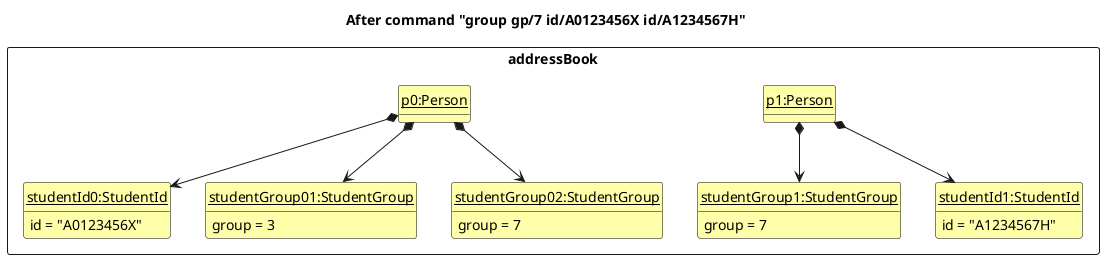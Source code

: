 @startuml
'https://plantuml.com/class-diagram

hide circle
hide methods

skinparam ClassFontColor #000000
skinparam ClassBorderColor #000000
skinparam ClassBackgroundColor #FFFFAA

title After command "group gp/7 id/A0123456X id/A1234567H"

package addressBook <<rectangle>> {

    class State1 as "<u>p0:Person</u>" {

    }

    class State2 as "<u>p1:Person</u>" {

    }

    class studentId0  as "<u>studentId0:StudentId</u>" {
        id = "A0123456X"
    }

    class studentId1 as "<u>studentId1:StudentId</u>"{
        id = "A1234567H"
    }

    class studentGroup01  as "<u>studentGroup01:StudentGroup</u>" {
        group = 3
    }

    class studentGroup02  as "<u>studentGroup02:StudentGroup</u>" {
        group = 7
    }

    class studentGroup1  as "<u>studentGroup1:StudentGroup</u>" {
        group = 7
    }
}

State1 -[hidden]right-> State2
State1 *-down-> studentId0
State1 *-down-> studentGroup01
State1 *-down-> studentGroup02
State2 *-down-> studentId1
State2 *-down-> studentGroup1
@enduml
